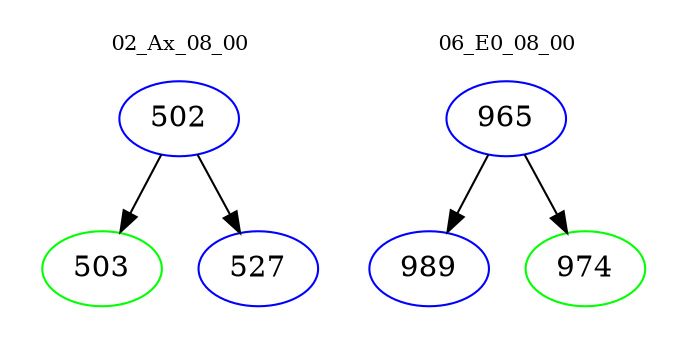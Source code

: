 digraph{
subgraph cluster_0 {
color = white
label = "02_Ax_08_00";
fontsize=10;
T0_502 [label="502", color="blue"]
T0_502 -> T0_503 [color="black"]
T0_503 [label="503", color="green"]
T0_502 -> T0_527 [color="black"]
T0_527 [label="527", color="blue"]
}
subgraph cluster_1 {
color = white
label = "06_E0_08_00";
fontsize=10;
T1_965 [label="965", color="blue"]
T1_965 -> T1_989 [color="black"]
T1_989 [label="989", color="blue"]
T1_965 -> T1_974 [color="black"]
T1_974 [label="974", color="green"]
}
}
